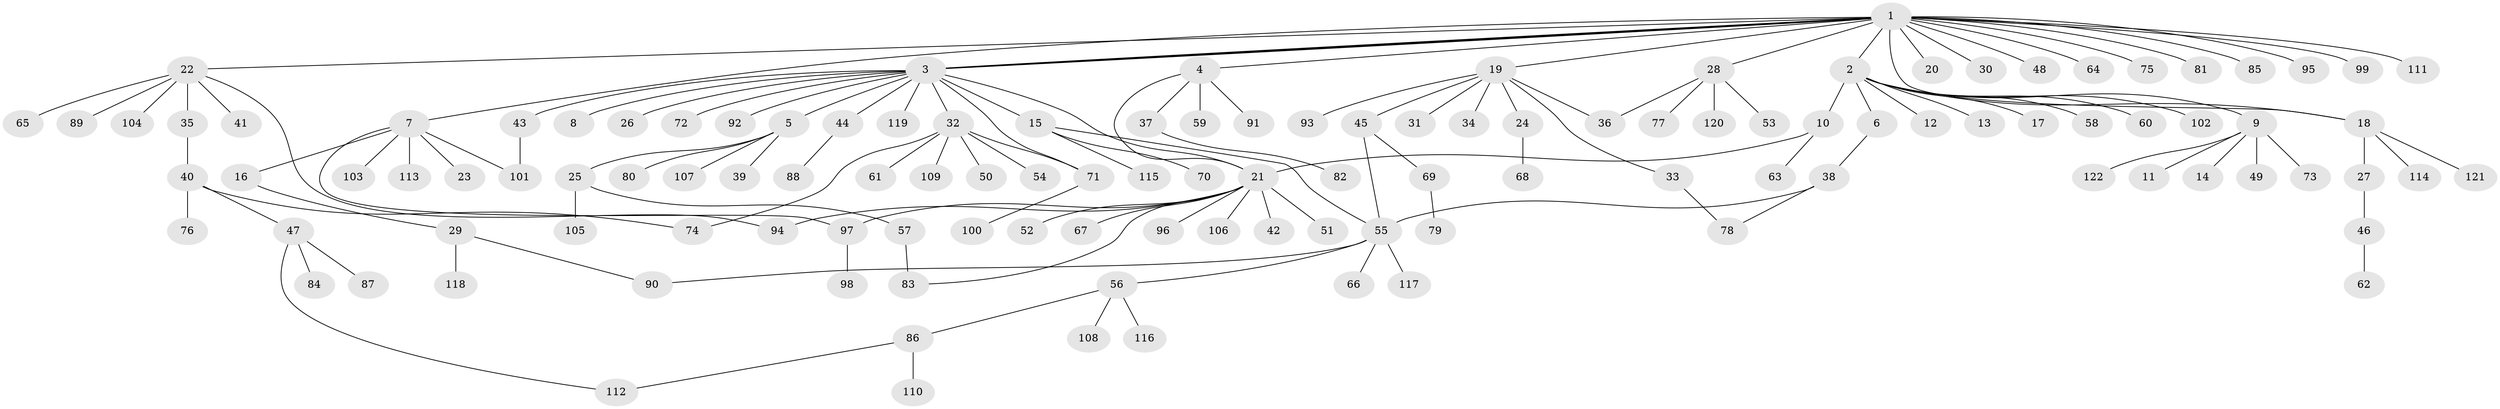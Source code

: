 // coarse degree distribution, {22: 0.027777777777777776, 10: 0.027777777777777776, 13: 0.027777777777777776, 2: 0.16666666666666666, 1: 0.6111111111111112, 5: 0.027777777777777776, 3: 0.1111111111111111}
// Generated by graph-tools (version 1.1) at 2025/18/03/04/25 18:18:10]
// undirected, 122 vertices, 139 edges
graph export_dot {
graph [start="1"]
  node [color=gray90,style=filled];
  1;
  2;
  3;
  4;
  5;
  6;
  7;
  8;
  9;
  10;
  11;
  12;
  13;
  14;
  15;
  16;
  17;
  18;
  19;
  20;
  21;
  22;
  23;
  24;
  25;
  26;
  27;
  28;
  29;
  30;
  31;
  32;
  33;
  34;
  35;
  36;
  37;
  38;
  39;
  40;
  41;
  42;
  43;
  44;
  45;
  46;
  47;
  48;
  49;
  50;
  51;
  52;
  53;
  54;
  55;
  56;
  57;
  58;
  59;
  60;
  61;
  62;
  63;
  64;
  65;
  66;
  67;
  68;
  69;
  70;
  71;
  72;
  73;
  74;
  75;
  76;
  77;
  78;
  79;
  80;
  81;
  82;
  83;
  84;
  85;
  86;
  87;
  88;
  89;
  90;
  91;
  92;
  93;
  94;
  95;
  96;
  97;
  98;
  99;
  100;
  101;
  102;
  103;
  104;
  105;
  106;
  107;
  108;
  109;
  110;
  111;
  112;
  113;
  114;
  115;
  116;
  117;
  118;
  119;
  120;
  121;
  122;
  1 -- 2;
  1 -- 3;
  1 -- 3;
  1 -- 3;
  1 -- 3;
  1 -- 4;
  1 -- 7;
  1 -- 18;
  1 -- 19;
  1 -- 20;
  1 -- 22;
  1 -- 28;
  1 -- 30;
  1 -- 48;
  1 -- 64;
  1 -- 75;
  1 -- 81;
  1 -- 85;
  1 -- 95;
  1 -- 99;
  1 -- 111;
  2 -- 6;
  2 -- 9;
  2 -- 10;
  2 -- 12;
  2 -- 13;
  2 -- 17;
  2 -- 18;
  2 -- 58;
  2 -- 60;
  2 -- 102;
  3 -- 5;
  3 -- 8;
  3 -- 15;
  3 -- 21;
  3 -- 26;
  3 -- 32;
  3 -- 43;
  3 -- 44;
  3 -- 71;
  3 -- 72;
  3 -- 92;
  3 -- 119;
  4 -- 21;
  4 -- 37;
  4 -- 59;
  4 -- 91;
  5 -- 25;
  5 -- 39;
  5 -- 80;
  5 -- 107;
  6 -- 38;
  7 -- 16;
  7 -- 23;
  7 -- 97;
  7 -- 101;
  7 -- 103;
  7 -- 113;
  9 -- 11;
  9 -- 14;
  9 -- 49;
  9 -- 73;
  9 -- 122;
  10 -- 21;
  10 -- 63;
  15 -- 55;
  15 -- 70;
  15 -- 115;
  16 -- 29;
  18 -- 27;
  18 -- 114;
  18 -- 121;
  19 -- 24;
  19 -- 31;
  19 -- 33;
  19 -- 34;
  19 -- 36;
  19 -- 45;
  19 -- 93;
  21 -- 42;
  21 -- 51;
  21 -- 52;
  21 -- 67;
  21 -- 83;
  21 -- 94;
  21 -- 96;
  21 -- 97;
  21 -- 106;
  22 -- 35;
  22 -- 41;
  22 -- 65;
  22 -- 89;
  22 -- 94;
  22 -- 104;
  24 -- 68;
  25 -- 57;
  25 -- 105;
  27 -- 46;
  28 -- 36;
  28 -- 53;
  28 -- 77;
  28 -- 120;
  29 -- 90;
  29 -- 118;
  32 -- 50;
  32 -- 54;
  32 -- 61;
  32 -- 71;
  32 -- 74;
  32 -- 109;
  33 -- 78;
  35 -- 40;
  37 -- 82;
  38 -- 55;
  38 -- 78;
  40 -- 47;
  40 -- 74;
  40 -- 76;
  43 -- 101;
  44 -- 88;
  45 -- 55;
  45 -- 69;
  46 -- 62;
  47 -- 84;
  47 -- 87;
  47 -- 112;
  55 -- 56;
  55 -- 66;
  55 -- 90;
  55 -- 117;
  56 -- 86;
  56 -- 108;
  56 -- 116;
  57 -- 83;
  69 -- 79;
  71 -- 100;
  86 -- 110;
  86 -- 112;
  97 -- 98;
}
